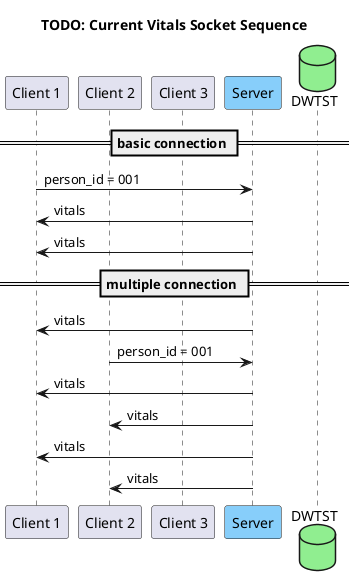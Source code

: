 @startuml sequence
title TODO: Current Vitals Socket Sequence

participant "Client 1" as C1
participant "Client 2" as C2
participant "Client 3" as C3
participant "Server" as SR #LightSkyBlue
database "DWTST" as DWTST #LightGreen

== basic connection ==
C1 -> SR : person_id = 001
SR -> C1 : vitals
SR -> C1 : vitals

== multiple connection ==
SR -> C1 : vitals
C2 -> SR : person_id = 001
SR -> C1 : vitals
SR -> C2 : vitals
SR -> C1 : vitals
SR -> C2 : vitals


@enduml